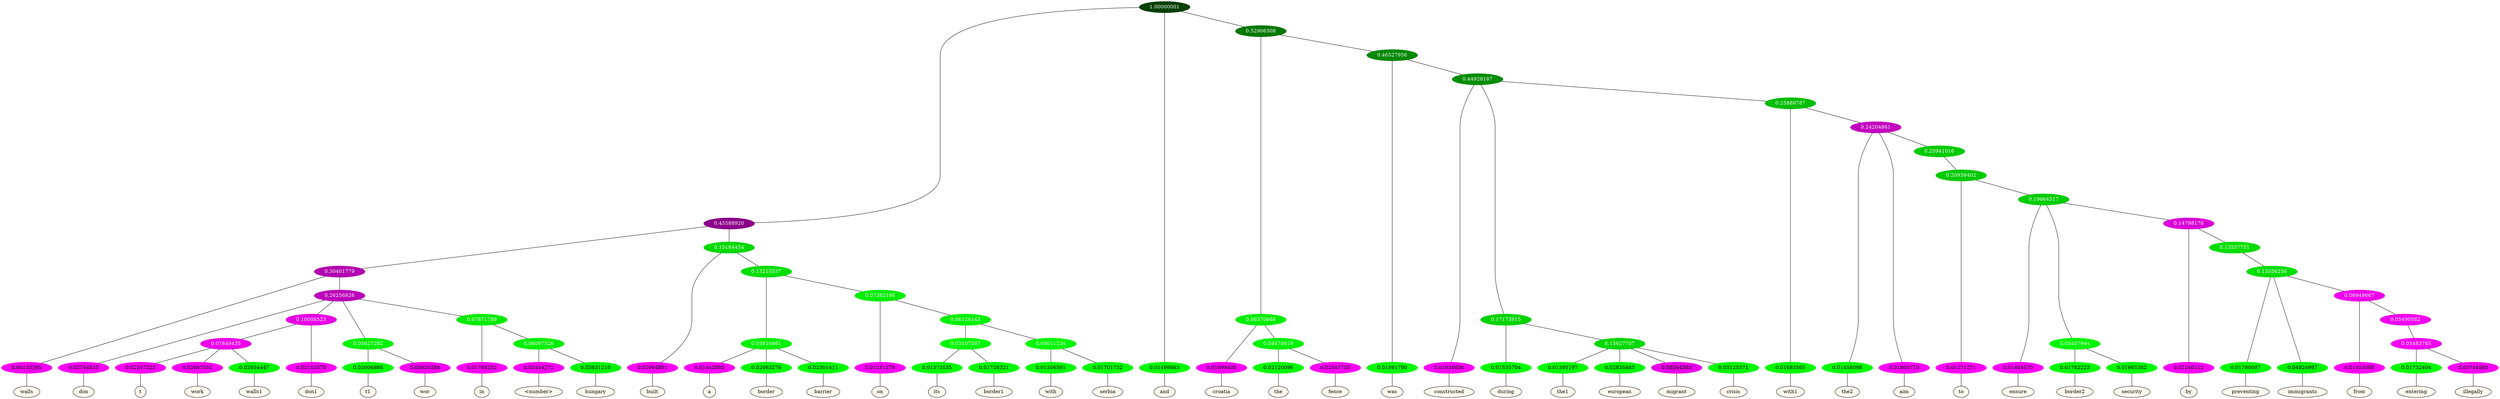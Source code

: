 graph {
	node [format=png height=0.15 nodesep=0.001 ordering=out overlap=prism overlap_scaling=0.01 ranksep=0.001 ratio=0.2 style=filled width=0.15]
	{
		rank=same
		a_w_8 [label=walls color=black fillcolor=floralwhite style="filled,solid"]
		a_w_16 [label=don color=black fillcolor=floralwhite style="filled,solid"]
		a_w_42 [label=t color=black fillcolor=floralwhite style="filled,solid"]
		a_w_43 [label=work color=black fillcolor=floralwhite style="filled,solid"]
		a_w_44 [label=walls1 color=black fillcolor=floralwhite style="filled,solid"]
		a_w_28 [label=don1 color=black fillcolor=floralwhite style="filled,solid"]
		a_w_29 [label=t1 color=black fillcolor=floralwhite style="filled,solid"]
		a_w_30 [label=wor color=black fillcolor=floralwhite style="filled,solid"]
		a_w_31 [label=in color=black fillcolor=floralwhite style="filled,solid"]
		a_w_45 [label="\<number\>" color=black fillcolor=floralwhite style="filled,solid"]
		a_w_46 [label=hungary color=black fillcolor=floralwhite style="filled,solid"]
		a_w_10 [label=built color=black fillcolor=floralwhite style="filled,solid"]
		a_w_33 [label=a color=black fillcolor=floralwhite style="filled,solid"]
		a_w_34 [label=border color=black fillcolor=floralwhite style="filled,solid"]
		a_w_35 [label=barrier color=black fillcolor=floralwhite style="filled,solid"]
		a_w_36 [label=on color=black fillcolor=floralwhite style="filled,solid"]
		a_w_56 [label=its color=black fillcolor=floralwhite style="filled,solid"]
		a_w_57 [label=border1 color=black fillcolor=floralwhite style="filled,solid"]
		a_w_58 [label=with color=black fillcolor=floralwhite style="filled,solid"]
		a_w_59 [label=serbia color=black fillcolor=floralwhite style="filled,solid"]
		a_w_2 [label=and color=black fillcolor=floralwhite style="filled,solid"]
		a_w_12 [label=croatia color=black fillcolor=floralwhite style="filled,solid"]
		a_w_22 [label=the color=black fillcolor=floralwhite style="filled,solid"]
		a_w_23 [label=fence color=black fillcolor=floralwhite style="filled,solid"]
		a_w_14 [label=was color=black fillcolor=floralwhite style="filled,solid"]
		a_w_24 [label=constructed color=black fillcolor=floralwhite style="filled,solid"]
		a_w_38 [label=during color=black fillcolor=floralwhite style="filled,solid"]
		a_w_49 [label=the1 color=black fillcolor=floralwhite style="filled,solid"]
		a_w_50 [label=european color=black fillcolor=floralwhite style="filled,solid"]
		a_w_51 [label=migrant color=black fillcolor=floralwhite style="filled,solid"]
		a_w_52 [label=crisis color=black fillcolor=floralwhite style="filled,solid"]
		a_w_40 [label=with1 color=black fillcolor=floralwhite style="filled,solid"]
		a_w_53 [label=the2 color=black fillcolor=floralwhite style="filled,solid"]
		a_w_54 [label=aim color=black fillcolor=floralwhite style="filled,solid"]
		a_w_61 [label=to color=black fillcolor=floralwhite style="filled,solid"]
		a_w_63 [label=ensure color=black fillcolor=floralwhite style="filled,solid"]
		a_w_66 [label=border2 color=black fillcolor=floralwhite style="filled,solid"]
		a_w_67 [label=security color=black fillcolor=floralwhite style="filled,solid"]
		a_w_68 [label=by color=black fillcolor=floralwhite style="filled,solid"]
		a_w_71 [label=preventing color=black fillcolor=floralwhite style="filled,solid"]
		a_w_72 [label=immigrants color=black fillcolor=floralwhite style="filled,solid"]
		a_w_74 [label=from color=black fillcolor=floralwhite style="filled,solid"]
		a_w_77 [label=entering color=black fillcolor=floralwhite style="filled,solid"]
		a_w_78 [label=illegally color=black fillcolor=floralwhite style="filled,solid"]
	}
	a_n_8 -- a_w_8
	a_n_16 -- a_w_16
	a_n_42 -- a_w_42
	a_n_43 -- a_w_43
	a_n_44 -- a_w_44
	a_n_28 -- a_w_28
	a_n_29 -- a_w_29
	a_n_30 -- a_w_30
	a_n_31 -- a_w_31
	a_n_45 -- a_w_45
	a_n_46 -- a_w_46
	a_n_10 -- a_w_10
	a_n_33 -- a_w_33
	a_n_34 -- a_w_34
	a_n_35 -- a_w_35
	a_n_36 -- a_w_36
	a_n_56 -- a_w_56
	a_n_57 -- a_w_57
	a_n_58 -- a_w_58
	a_n_59 -- a_w_59
	a_n_2 -- a_w_2
	a_n_12 -- a_w_12
	a_n_22 -- a_w_22
	a_n_23 -- a_w_23
	a_n_14 -- a_w_14
	a_n_24 -- a_w_24
	a_n_38 -- a_w_38
	a_n_49 -- a_w_49
	a_n_50 -- a_w_50
	a_n_51 -- a_w_51
	a_n_52 -- a_w_52
	a_n_40 -- a_w_40
	a_n_53 -- a_w_53
	a_n_54 -- a_w_54
	a_n_61 -- a_w_61
	a_n_63 -- a_w_63
	a_n_66 -- a_w_66
	a_n_67 -- a_w_67
	a_n_68 -- a_w_68
	a_n_71 -- a_w_71
	a_n_72 -- a_w_72
	a_n_74 -- a_w_74
	a_n_77 -- a_w_77
	a_n_78 -- a_w_78
	{
		rank=same
		a_n_8 [label=0.04133365 color="0.835 1.000 0.959" fontcolor=black]
		a_n_16 [label=0.02744535 color="0.835 1.000 0.973" fontcolor=black]
		a_n_42 [label=0.02247223 color="0.835 1.000 0.978" fontcolor=black]
		a_n_43 [label=0.02667451 color="0.835 1.000 0.973" fontcolor=black]
		a_n_44 [label=0.02934447 color="0.334 1.000 0.971" fontcolor=black]
		a_n_28 [label=0.02152578 color="0.835 1.000 0.978" fontcolor=black]
		a_n_29 [label=0.02006886 color="0.334 1.000 0.980" fontcolor=black]
		a_n_30 [label=0.03620388 color="0.835 1.000 0.964" fontcolor=black]
		a_n_31 [label=0.01768252 color="0.835 1.000 0.982" fontcolor=black]
		a_n_45 [label=0.02454272 color="0.835 1.000 0.975" fontcolor=black]
		a_n_46 [label=0.03631210 color="0.334 1.000 0.964" fontcolor=black]
		a_n_10 [label=0.01964891 color="0.835 1.000 0.980" fontcolor=black]
		a_n_33 [label=0.01442865 color="0.835 1.000 0.986" fontcolor=black]
		a_n_34 [label=0.02063276 color="0.334 1.000 0.979" fontcolor=black]
		a_n_35 [label=0.02301411 color="0.334 1.000 0.977" fontcolor=black]
		a_n_36 [label=0.01251278 color="0.835 1.000 0.987" fontcolor=black]
		a_n_56 [label=0.01373535 color="0.334 1.000 0.986" fontcolor=black]
		a_n_57 [label=0.01726321 color="0.334 1.000 0.983" fontcolor=black]
		a_n_58 [label=0.01306591 color="0.334 1.000 0.987" fontcolor=black]
		a_n_59 [label=0.01701732 color="0.334 1.000 0.983" fontcolor=black]
		a_n_2 [label=0.01499863 color="0.334 1.000 0.985" fontcolor=black]
		a_n_12 [label=0.01699405 color="0.835 1.000 0.983" fontcolor=black]
		a_n_22 [label=0.02120096 color="0.334 1.000 0.979" fontcolor=black]
		a_n_23 [label=0.02547755 color="0.835 1.000 0.975" fontcolor=black]
		a_n_14 [label=0.01591790 color="0.334 1.000 0.984" fontcolor=black]
		a_n_24 [label=0.01858936 color="0.835 1.000 0.981" fontcolor=black]
		a_n_38 [label=0.01535704 color="0.334 1.000 0.985" fontcolor=black]
		a_n_49 [label=0.01395197 color="0.334 1.000 0.986" fontcolor=black]
		a_n_50 [label=0.02835883 color="0.334 1.000 0.972" fontcolor=black]
		a_n_51 [label=0.08264363 color="0.835 1.000 0.917" fontcolor=black]
		a_n_52 [label=0.03125371 color="0.334 1.000 0.969" fontcolor=black]
		a_n_40 [label=0.01683565 color="0.334 1.000 0.983" fontcolor=black]
		a_n_53 [label=0.01458098 color="0.334 1.000 0.985" fontcolor=black]
		a_n_54 [label=0.01805710 color="0.835 1.000 0.982" fontcolor=black]
		a_n_61 [label=0.01271271 color="0.835 1.000 0.987" fontcolor=black]
		a_n_63 [label=0.01404470 color="0.835 1.000 0.986" fontcolor=black]
		a_n_66 [label=0.01782223 color="0.334 1.000 0.982" fontcolor=black]
		a_n_67 [label=0.01665382 color="0.334 1.000 0.983" fontcolor=black]
		a_n_68 [label=0.01240112 color="0.835 1.000 0.988" fontcolor=black]
		a_n_71 [label=0.01780097 color="0.334 1.000 0.982" fontcolor=black]
		a_n_72 [label=0.04824997 color="0.334 1.000 0.952" fontcolor=black]
		a_n_74 [label=0.01453069 color="0.835 1.000 0.985" fontcolor=black]
		a_n_77 [label=0.01732404 color="0.334 1.000 0.983" fontcolor=black]
		a_n_78 [label=0.03744585 color="0.835 1.000 0.963" fontcolor=black]
	}
	a_n_0 [label=1.00000001 color="0.334 1.000 0.250" fontcolor=grey99]
	a_n_1 [label=0.45588920 color="0.835 1.000 0.544" fontcolor=grey99]
	a_n_0 -- a_n_1
	a_n_0 -- a_n_2
	a_n_3 [label=0.52906308 color="0.334 1.000 0.471" fontcolor=grey99]
	a_n_0 -- a_n_3
	a_n_4 [label=0.30401779 color="0.835 1.000 0.696" fontcolor=grey99]
	a_n_1 -- a_n_4
	a_n_5 [label=0.15184454 color="0.334 1.000 0.848" fontcolor=grey99]
	a_n_1 -- a_n_5
	a_n_6 [label=0.06370668 color="0.334 1.000 0.936" fontcolor=grey99]
	a_n_3 -- a_n_6
	a_n_7 [label=0.46527956 color="0.334 1.000 0.535" fontcolor=grey99]
	a_n_3 -- a_n_7
	a_n_4 -- a_n_8
	a_n_9 [label=0.26256826 color="0.835 1.000 0.737" fontcolor=grey99]
	a_n_4 -- a_n_9
	a_n_5 -- a_n_10
	a_n_11 [label=0.13210537 color="0.334 1.000 0.868" fontcolor=grey99]
	a_n_5 -- a_n_11
	a_n_6 -- a_n_12
	a_n_13 [label=0.04670619 color="0.334 1.000 0.953" fontcolor=grey99]
	a_n_6 -- a_n_13
	a_n_7 -- a_n_14
	a_n_15 [label=0.44928187 color="0.334 1.000 0.551" fontcolor=grey99]
	a_n_7 -- a_n_15
	a_n_9 -- a_n_16
	a_n_17 [label=0.10008523 color="0.835 1.000 0.900" fontcolor=grey99]
	a_n_9 -- a_n_17
	a_n_18 [label=0.05627282 color="0.334 1.000 0.944" fontcolor=grey99]
	a_n_9 -- a_n_18
	a_n_19 [label=0.07871789 color="0.334 1.000 0.921" fontcolor=grey99]
	a_n_9 -- a_n_19
	a_n_20 [label=0.05816981 color="0.334 1.000 0.942" fontcolor=grey99]
	a_n_11 -- a_n_20
	a_n_21 [label=0.07383186 color="0.334 1.000 0.926" fontcolor=grey99]
	a_n_11 -- a_n_21
	a_n_13 -- a_n_22
	a_n_13 -- a_n_23
	a_n_15 -- a_n_24
	a_n_25 [label=0.17173915 color="0.334 1.000 0.828" fontcolor=grey99]
	a_n_15 -- a_n_25
	a_n_26 [label=0.25889787 color="0.334 1.000 0.741" fontcolor=grey99]
	a_n_15 -- a_n_26
	a_n_27 [label=0.07849435 color="0.835 1.000 0.922" fontcolor=grey99]
	a_n_17 -- a_n_27
	a_n_17 -- a_n_28
	a_n_18 -- a_n_29
	a_n_18 -- a_n_30
	a_n_19 -- a_n_31
	a_n_32 [label=0.06097526 color="0.334 1.000 0.939" fontcolor=grey99]
	a_n_19 -- a_n_32
	a_n_20 -- a_n_33
	a_n_20 -- a_n_34
	a_n_20 -- a_n_35
	a_n_21 -- a_n_36
	a_n_37 [label=0.06126143 color="0.334 1.000 0.939" fontcolor=grey99]
	a_n_21 -- a_n_37
	a_n_25 -- a_n_38
	a_n_39 [label=0.15627707 color="0.334 1.000 0.844" fontcolor=grey99]
	a_n_25 -- a_n_39
	a_n_26 -- a_n_40
	a_n_41 [label=0.24204861 color="0.835 1.000 0.758" fontcolor=grey99]
	a_n_26 -- a_n_41
	a_n_27 -- a_n_42
	a_n_27 -- a_n_43
	a_n_27 -- a_n_44
	a_n_32 -- a_n_45
	a_n_32 -- a_n_46
	a_n_47 [label=0.03107397 color="0.334 1.000 0.969" fontcolor=grey99]
	a_n_37 -- a_n_47
	a_n_48 [label=0.03011234 color="0.334 1.000 0.970" fontcolor=grey99]
	a_n_37 -- a_n_48
	a_n_39 -- a_n_49
	a_n_39 -- a_n_50
	a_n_39 -- a_n_51
	a_n_39 -- a_n_52
	a_n_41 -- a_n_53
	a_n_41 -- a_n_54
	a_n_55 [label=0.20941016 color="0.334 1.000 0.791" fontcolor=grey99]
	a_n_41 -- a_n_55
	a_n_47 -- a_n_56
	a_n_47 -- a_n_57
	a_n_48 -- a_n_58
	a_n_48 -- a_n_59
	a_n_60 [label=0.20938402 color="0.334 1.000 0.791" fontcolor=grey99]
	a_n_55 -- a_n_60
	a_n_60 -- a_n_61
	a_n_62 [label=0.19664517 color="0.334 1.000 0.803" fontcolor=grey99]
	a_n_60 -- a_n_62
	a_n_62 -- a_n_63
	a_n_64 [label=0.03457944 color="0.334 1.000 0.965" fontcolor=grey99]
	a_n_62 -- a_n_64
	a_n_65 [label=0.14798176 color="0.835 1.000 0.852" fontcolor=grey99]
	a_n_62 -- a_n_65
	a_n_64 -- a_n_66
	a_n_64 -- a_n_67
	a_n_65 -- a_n_68
	a_n_69 [label=0.13557751 color="0.334 1.000 0.864" fontcolor=grey99]
	a_n_65 -- a_n_69
	a_n_70 [label=0.13556256 color="0.334 1.000 0.864" fontcolor=grey99]
	a_n_69 -- a_n_70
	a_n_70 -- a_n_71
	a_n_70 -- a_n_72
	a_n_73 [label=0.06949667 color="0.835 1.000 0.931" fontcolor=grey99]
	a_n_70 -- a_n_73
	a_n_73 -- a_n_74
	a_n_75 [label=0.05490582 color="0.835 1.000 0.945" fontcolor=grey99]
	a_n_73 -- a_n_75
	a_n_76 [label=0.05483785 color="0.835 1.000 0.945" fontcolor=grey99]
	a_n_75 -- a_n_76
	a_n_76 -- a_n_77
	a_n_76 -- a_n_78
}
